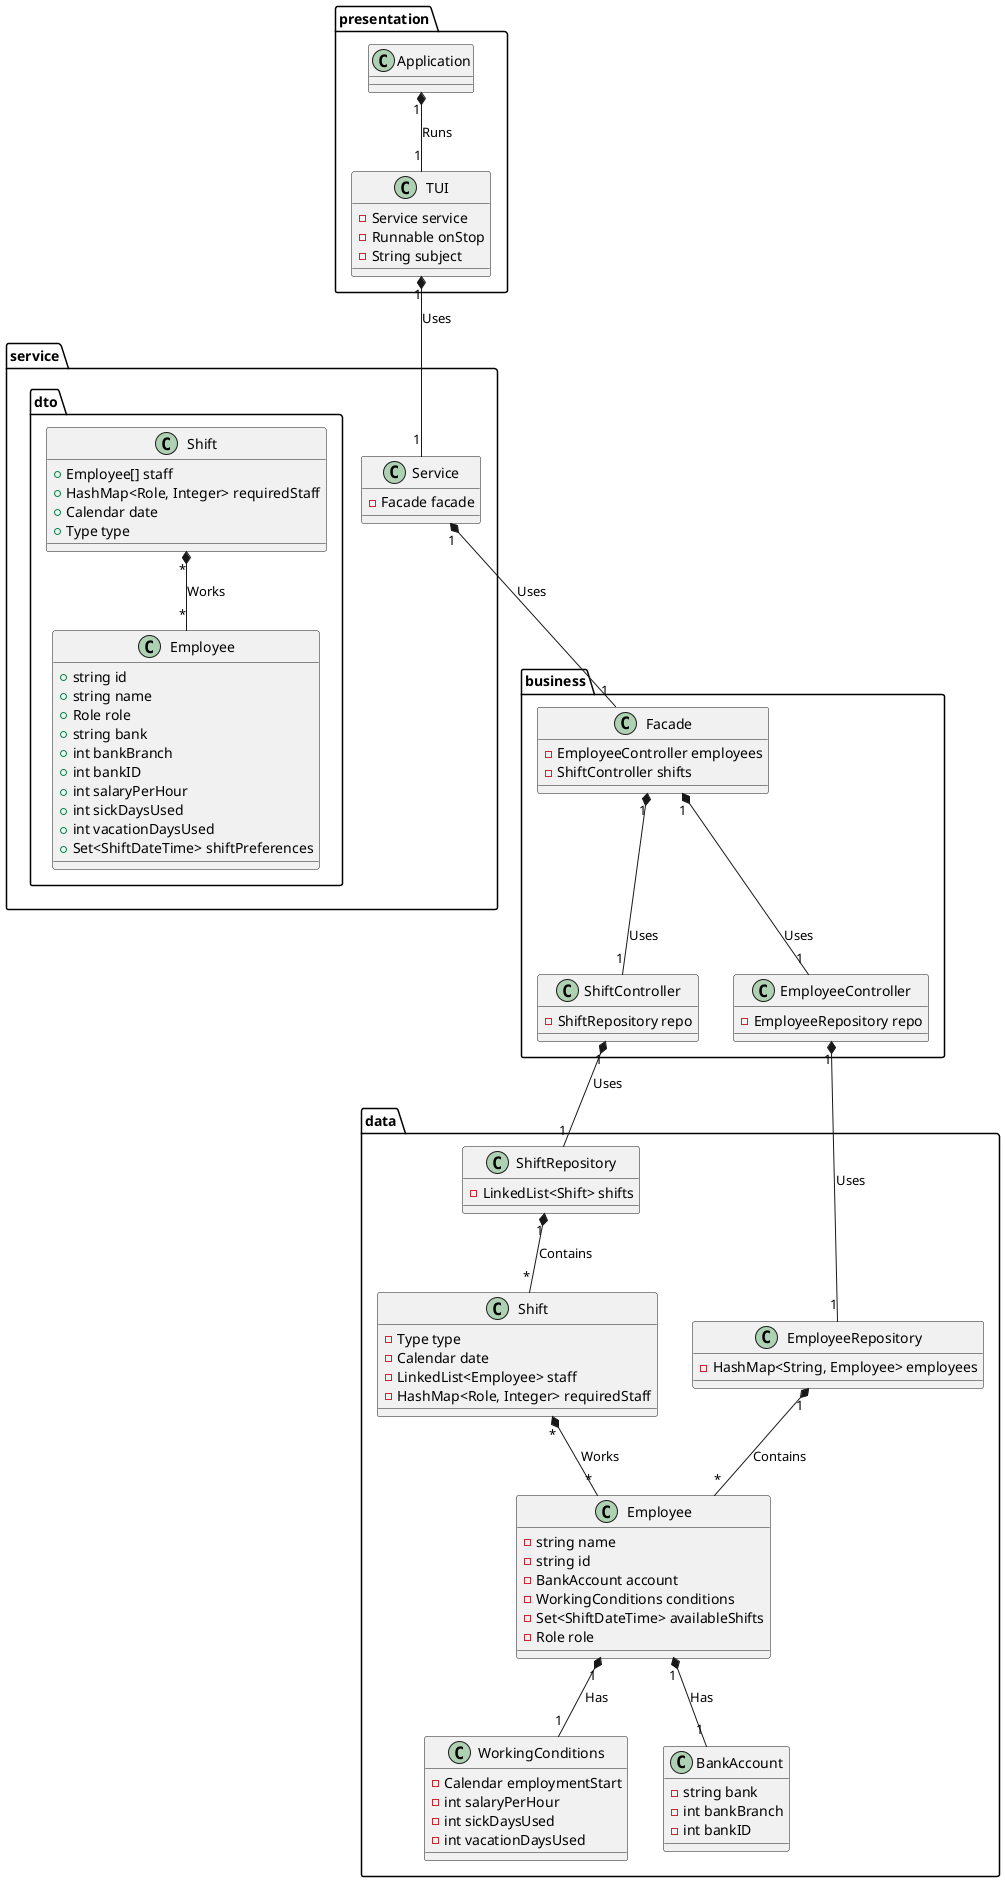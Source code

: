 @startuml
package presentation {
  class Application {}

  class TUI {
    - Service service
    - Runnable onStop
    - String subject
  }

  Application "1" *-- "1" TUI: Runs
}

package service {
  class Service {
    -Facade facade
  }

  package dto {
    class service.dto.Employee {
      +string id
      +string name
      +Role role
      +string bank
      +int bankBranch
      +int bankID
      +int salaryPerHour
      +int sickDaysUsed
      +int vacationDaysUsed
      +Set<ShiftDateTime> shiftPreferences
    }
    
    class service.dto.Shift {
      +Employee[] staff
      +HashMap<Role, Integer> requiredStaff
      +Calendar date
      +Type type
    }

    service.dto.Shift "*" *-- "*" service.dto.Employee: Works
  }
}

package business {
  class Facade {
    -EmployeeController employees
    -ShiftController shifts
  }

  class EmployeeController {
    -EmployeeRepository repo
  }

  class ShiftController {
    -ShiftRepository repo
  }

  Facade "1" *-- "1" EmployeeController: Uses
  Facade "1" *-- "1" ShiftController: Uses
}

package data {
  class Employee {
    -string name
    -string id
    -BankAccount account
    -WorkingConditions conditions
    -Set<ShiftDateTime> availableShifts
    -Role role
  }

  class WorkingConditions {
    -Calendar employmentStart
    -int salaryPerHour
    -int sickDaysUsed
    -int vacationDaysUsed
  }

  class BankAccount {
    -string bank
    -int bankBranch
    -int bankID
  }

  class Shift {
    -Type type
    -Calendar date
    -LinkedList<Employee> staff
    -HashMap<Role, Integer> requiredStaff
  }

  class EmployeeRepository {
    -HashMap<String, Employee> employees
  }

  class ShiftRepository {
    -LinkedList<Shift> shifts
  }

  EmployeeRepository "1" *-- "*" Employee: Contains
  Employee "1" *-- "1" WorkingConditions: Has
  Employee "1" *-- "1" BankAccount: Has
  ShiftRepository "1" *-- "*" Shift: Contains
  Shift "*" *-- "*" Employee: Works
}

TUI "1" *-- "1" Service: Uses
Service "1" *-- "1" Facade: Uses
ShiftController "1" *-- "1" ShiftRepository: Uses
EmployeeController "1" *-- "1" EmployeeRepository: Uses
@enduml
